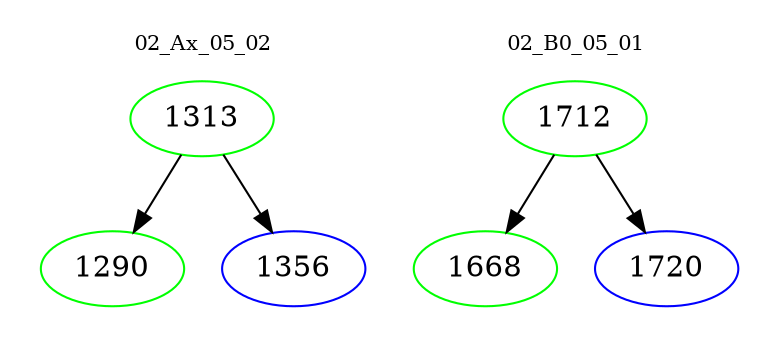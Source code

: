 digraph{
subgraph cluster_0 {
color = white
label = "02_Ax_05_02";
fontsize=10;
T0_1313 [label="1313", color="green"]
T0_1313 -> T0_1290 [color="black"]
T0_1290 [label="1290", color="green"]
T0_1313 -> T0_1356 [color="black"]
T0_1356 [label="1356", color="blue"]
}
subgraph cluster_1 {
color = white
label = "02_B0_05_01";
fontsize=10;
T1_1712 [label="1712", color="green"]
T1_1712 -> T1_1668 [color="black"]
T1_1668 [label="1668", color="green"]
T1_1712 -> T1_1720 [color="black"]
T1_1720 [label="1720", color="blue"]
}
}
